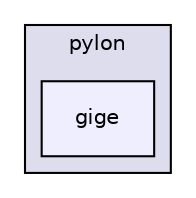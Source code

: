 digraph "pylon/gige" {
  compound=true
  node [ fontsize="10", fontname="Helvetica"];
  edge [ labelfontsize="10", labelfontname="Helvetica"];
  subgraph clusterdir_cc36cffce3f4b8edaaf4bf58eeea9b9d {
    graph [ bgcolor="#ddddee", pencolor="black", label="pylon" fontname="Helvetica", fontsize="10", URL="dir_cc36cffce3f4b8edaaf4bf58eeea9b9d.html"]
  dir_a9c007cab4ffd63859c454bda3501914 [shape=box, label="gige", style="filled", fillcolor="#eeeeff", pencolor="black", URL="dir_a9c007cab4ffd63859c454bda3501914.html"];
  }
}
